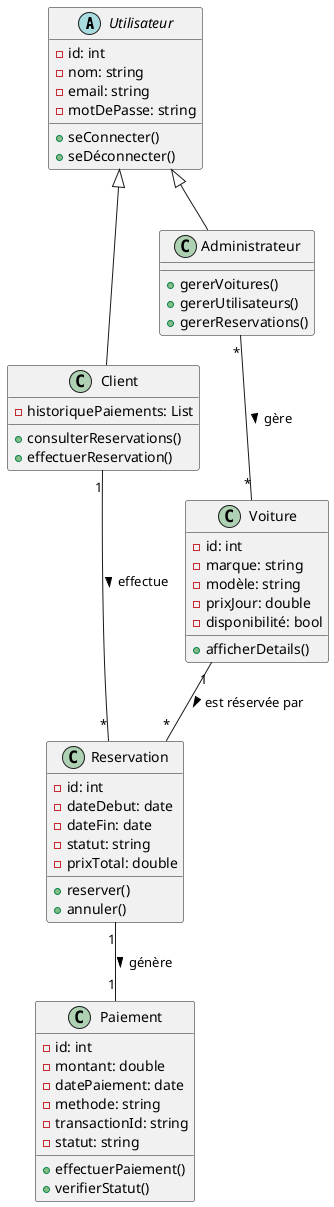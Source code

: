 @startuml
abstract class Utilisateur {
  - id: int
  - nom: string
  - email: string
  - motDePasse: string
  + seConnecter()
  + seDéconnecter()
}

class Client extends Utilisateur {
  - historiquePaiements: List
  + consulterReservations()
  + effectuerReservation()
}

class Administrateur extends Utilisateur {
  + gererVoitures()
  + gererUtilisateurs()
  + gererReservations()
}

class Voiture {
  - id: int
  - marque: string
  - modèle: string
  - prixJour: double
  - disponibilité: bool
  + afficherDetails()
}

class Reservation {
  - id: int
  - dateDebut: date
  - dateFin: date
  - statut: string
  - prixTotal: double
  + reserver()
  + annuler()
}

class Paiement {
  - id: int
  - montant: double
  - datePaiement: date
  - methode: string
  - transactionId: string
  - statut: string
  + effectuerPaiement()
  + verifierStatut()
}

Client "1" -- "*" Reservation : effectue >
Voiture "1" -- "*" Reservation : est réservée par >
Reservation "1" -- "1" Paiement : génère >
Administrateur "*" -- "*" Voiture : gère >

@enduml
